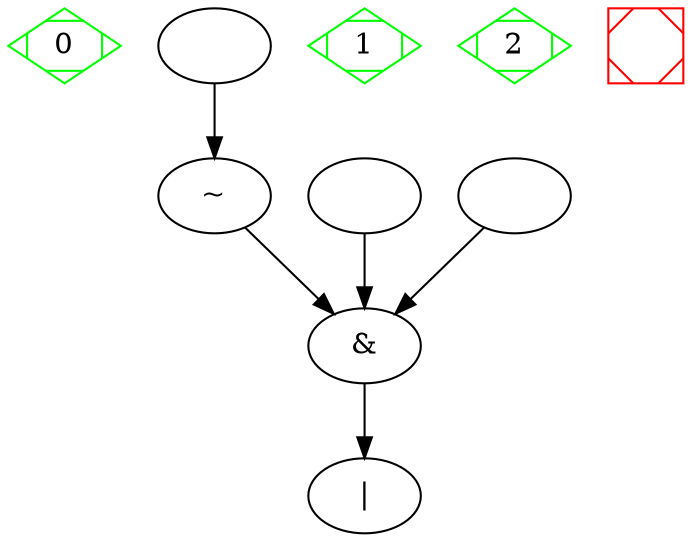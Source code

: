 digraph G { 

    0[label = "0"]; 
    0[shape = Mdiamond, color = green];
    1->11;
    1[label = ""]; 
    2[label = "1"]; 
    2[shape = Mdiamond, color = green];
    3->10;
    3[label = ""]; 
    4[label = "2"]; 
    4[shape = Mdiamond, color = green];
    5->10;
    5[label = ""]; 
    8[label = ""]; 
    8[shape = Msquare, color = red];
    9[label = "|"]; 
    10->9;
    10[label = "&"]; 
    11->10;
    11[label = "~"]; 

}